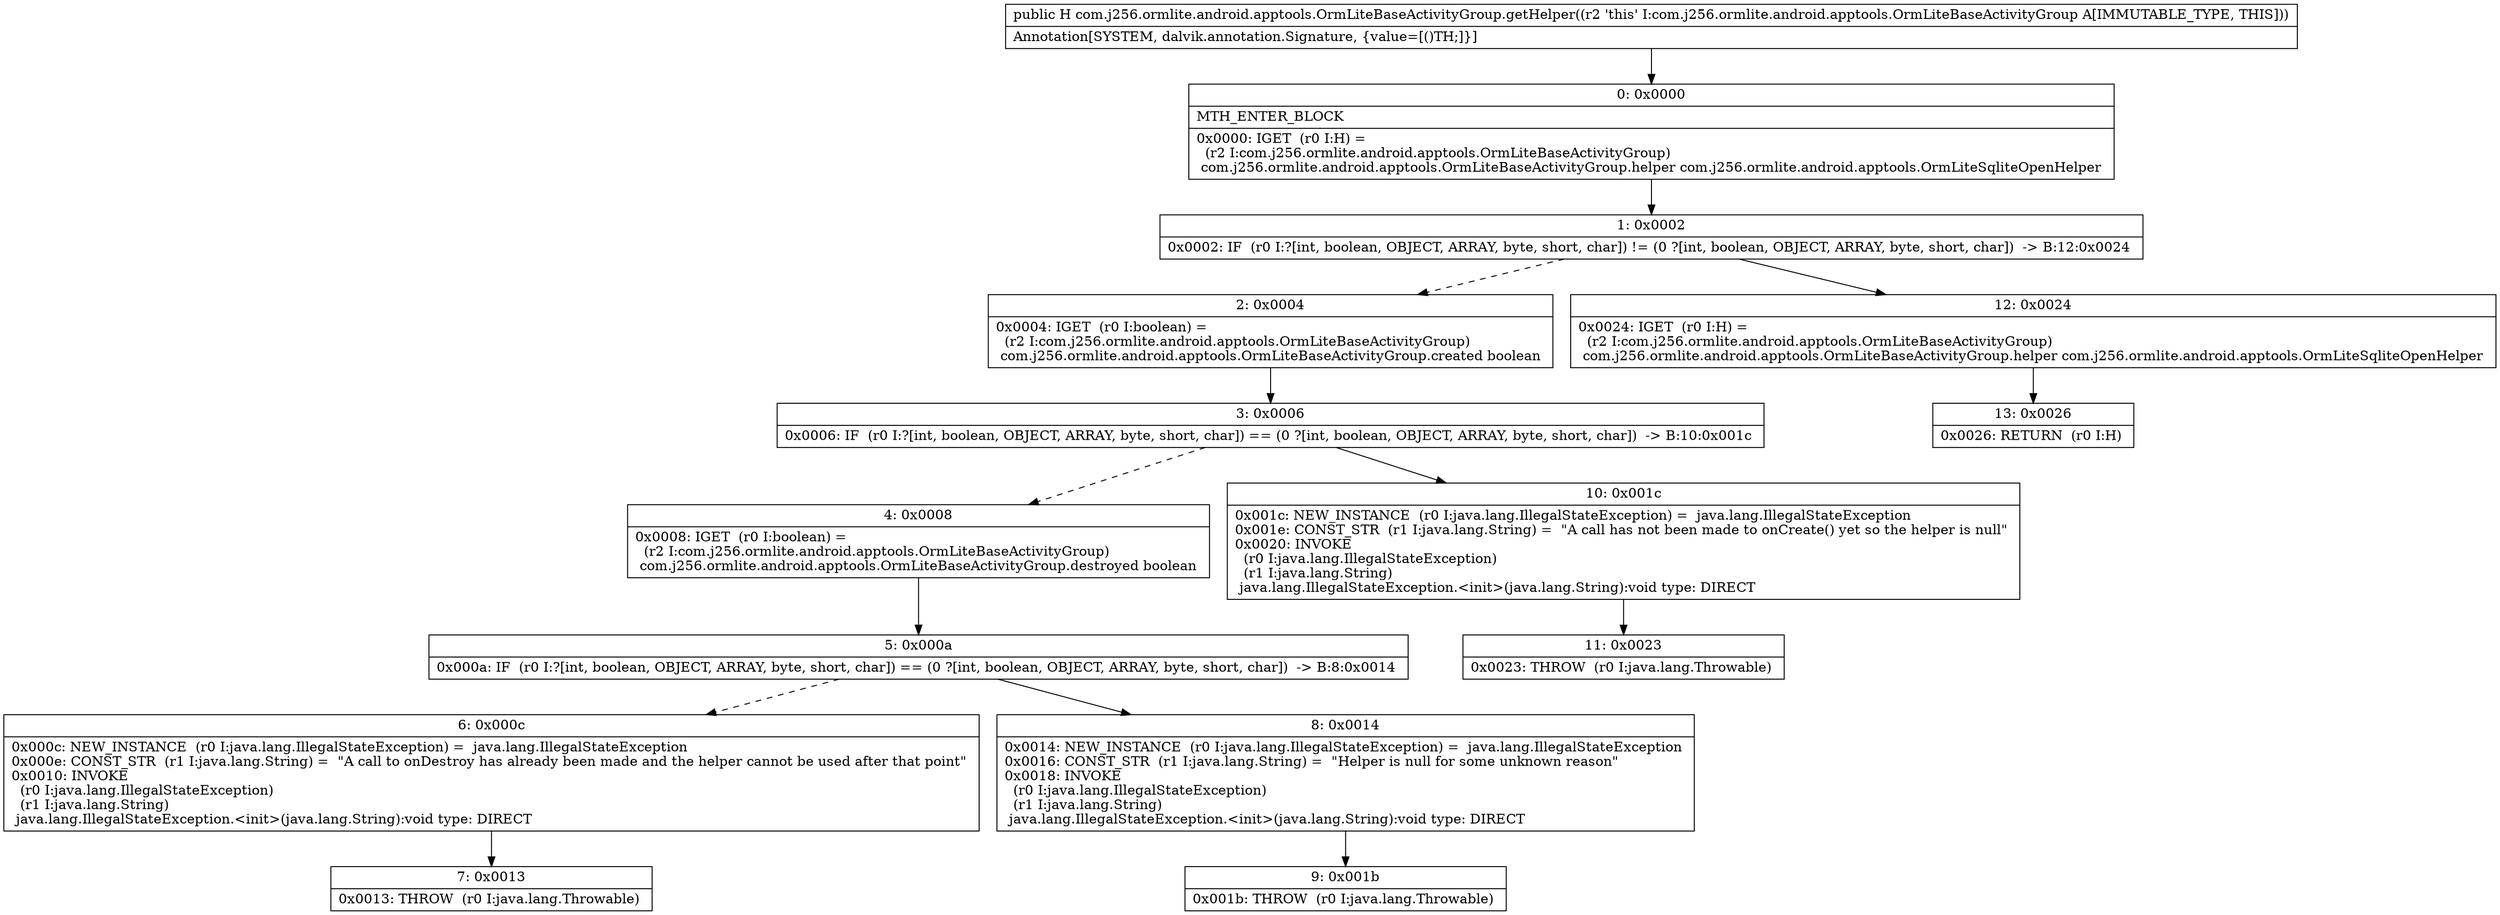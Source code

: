 digraph "CFG forcom.j256.ormlite.android.apptools.OrmLiteBaseActivityGroup.getHelper()Lcom\/j256\/ormlite\/android\/apptools\/OrmLiteSqliteOpenHelper;" {
Node_0 [shape=record,label="{0\:\ 0x0000|MTH_ENTER_BLOCK\l|0x0000: IGET  (r0 I:H) = \l  (r2 I:com.j256.ormlite.android.apptools.OrmLiteBaseActivityGroup)\l com.j256.ormlite.android.apptools.OrmLiteBaseActivityGroup.helper com.j256.ormlite.android.apptools.OrmLiteSqliteOpenHelper \l}"];
Node_1 [shape=record,label="{1\:\ 0x0002|0x0002: IF  (r0 I:?[int, boolean, OBJECT, ARRAY, byte, short, char]) != (0 ?[int, boolean, OBJECT, ARRAY, byte, short, char])  \-\> B:12:0x0024 \l}"];
Node_2 [shape=record,label="{2\:\ 0x0004|0x0004: IGET  (r0 I:boolean) = \l  (r2 I:com.j256.ormlite.android.apptools.OrmLiteBaseActivityGroup)\l com.j256.ormlite.android.apptools.OrmLiteBaseActivityGroup.created boolean \l}"];
Node_3 [shape=record,label="{3\:\ 0x0006|0x0006: IF  (r0 I:?[int, boolean, OBJECT, ARRAY, byte, short, char]) == (0 ?[int, boolean, OBJECT, ARRAY, byte, short, char])  \-\> B:10:0x001c \l}"];
Node_4 [shape=record,label="{4\:\ 0x0008|0x0008: IGET  (r0 I:boolean) = \l  (r2 I:com.j256.ormlite.android.apptools.OrmLiteBaseActivityGroup)\l com.j256.ormlite.android.apptools.OrmLiteBaseActivityGroup.destroyed boolean \l}"];
Node_5 [shape=record,label="{5\:\ 0x000a|0x000a: IF  (r0 I:?[int, boolean, OBJECT, ARRAY, byte, short, char]) == (0 ?[int, boolean, OBJECT, ARRAY, byte, short, char])  \-\> B:8:0x0014 \l}"];
Node_6 [shape=record,label="{6\:\ 0x000c|0x000c: NEW_INSTANCE  (r0 I:java.lang.IllegalStateException) =  java.lang.IllegalStateException \l0x000e: CONST_STR  (r1 I:java.lang.String) =  \"A call to onDestroy has already been made and the helper cannot be used after that point\" \l0x0010: INVOKE  \l  (r0 I:java.lang.IllegalStateException)\l  (r1 I:java.lang.String)\l java.lang.IllegalStateException.\<init\>(java.lang.String):void type: DIRECT \l}"];
Node_7 [shape=record,label="{7\:\ 0x0013|0x0013: THROW  (r0 I:java.lang.Throwable) \l}"];
Node_8 [shape=record,label="{8\:\ 0x0014|0x0014: NEW_INSTANCE  (r0 I:java.lang.IllegalStateException) =  java.lang.IllegalStateException \l0x0016: CONST_STR  (r1 I:java.lang.String) =  \"Helper is null for some unknown reason\" \l0x0018: INVOKE  \l  (r0 I:java.lang.IllegalStateException)\l  (r1 I:java.lang.String)\l java.lang.IllegalStateException.\<init\>(java.lang.String):void type: DIRECT \l}"];
Node_9 [shape=record,label="{9\:\ 0x001b|0x001b: THROW  (r0 I:java.lang.Throwable) \l}"];
Node_10 [shape=record,label="{10\:\ 0x001c|0x001c: NEW_INSTANCE  (r0 I:java.lang.IllegalStateException) =  java.lang.IllegalStateException \l0x001e: CONST_STR  (r1 I:java.lang.String) =  \"A call has not been made to onCreate() yet so the helper is null\" \l0x0020: INVOKE  \l  (r0 I:java.lang.IllegalStateException)\l  (r1 I:java.lang.String)\l java.lang.IllegalStateException.\<init\>(java.lang.String):void type: DIRECT \l}"];
Node_11 [shape=record,label="{11\:\ 0x0023|0x0023: THROW  (r0 I:java.lang.Throwable) \l}"];
Node_12 [shape=record,label="{12\:\ 0x0024|0x0024: IGET  (r0 I:H) = \l  (r2 I:com.j256.ormlite.android.apptools.OrmLiteBaseActivityGroup)\l com.j256.ormlite.android.apptools.OrmLiteBaseActivityGroup.helper com.j256.ormlite.android.apptools.OrmLiteSqliteOpenHelper \l}"];
Node_13 [shape=record,label="{13\:\ 0x0026|0x0026: RETURN  (r0 I:H) \l}"];
MethodNode[shape=record,label="{public H com.j256.ormlite.android.apptools.OrmLiteBaseActivityGroup.getHelper((r2 'this' I:com.j256.ormlite.android.apptools.OrmLiteBaseActivityGroup A[IMMUTABLE_TYPE, THIS]))  | Annotation[SYSTEM, dalvik.annotation.Signature, \{value=[()TH;]\}]\l}"];
MethodNode -> Node_0;
Node_0 -> Node_1;
Node_1 -> Node_2[style=dashed];
Node_1 -> Node_12;
Node_2 -> Node_3;
Node_3 -> Node_4[style=dashed];
Node_3 -> Node_10;
Node_4 -> Node_5;
Node_5 -> Node_6[style=dashed];
Node_5 -> Node_8;
Node_6 -> Node_7;
Node_8 -> Node_9;
Node_10 -> Node_11;
Node_12 -> Node_13;
}

